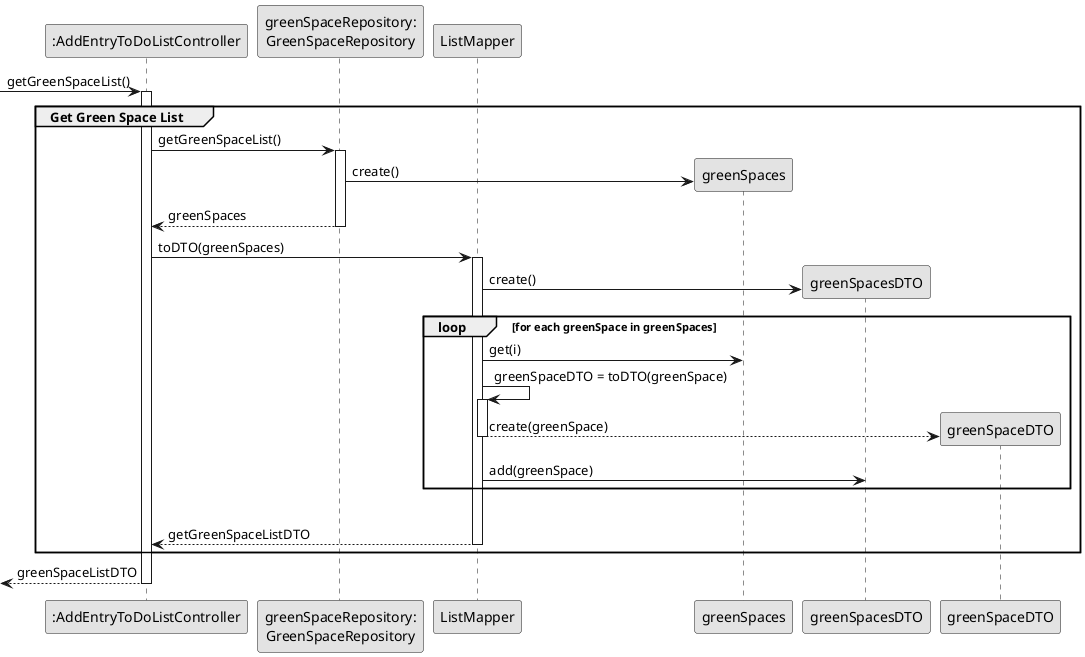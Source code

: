 @startuml
skinparam monochrome true
skinparam packageStyle rectangle
skinparam shadowing false



participant ":AddEntryToDoListController" as CTRL
participant "greenSpaceRepository:\nGreenSpaceRepository" as GSR
participant "ListMapper" as LM
participant "greenSpaces" as GS
participant "greenSpacesDTO" as GSDTO
participant "greenSpaceDTO" as GDTO

        -> CTRL : getGreenSpaceList()
                  activate CTRL
    group Get Green Space List



                       CTRL -> GSR : getGreenSpaceList()
                       activate GSR
                    

                     GSR -> GS**: create()

                     GSR --> CTRL: greenSpaces
                     deactivate GSR

                     CTRL -> LM: toDTO(greenSpaces)
                     activate LM

                     LM -> GSDTO**: create()

                     loop for each greenSpace in greenSpaces

                     LM -> GS: get(i)

                     LM -> LM: greenSpaceDTO = toDTO(greenSpace)
                     activate LM

                     LM --> GDTO**: create(greenSpace)
                     deactivate LM

                     LM -> GSDTO: add(greenSpace)
                     end



                     |||

                         LM --> CTRL : getGreenSpaceListDTO
                         deactivate LM


    end

    <-- CTRL : greenSpaceListDTO
deactivate CTRL


@enduml